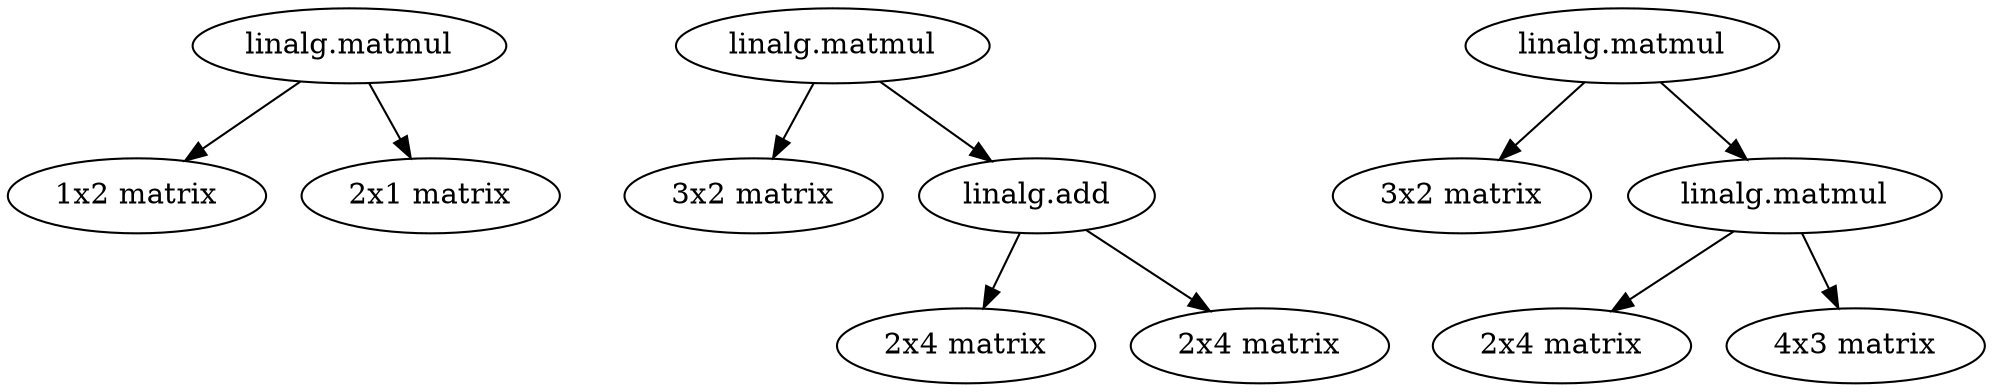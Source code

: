 digraph {
	0 [label="linalg.matmul", rows="NA", columns="NA", oldID="19", oldOpID="19"];
	1 [label="1x2 matrix", rows="1", columns="2", oldID="16", oldOpID="-1"];
	2 [label="2x1 matrix", rows="2", columns="1", oldID="21", oldOpID="21"];
	3 [label="linalg.matmul", rows="NA", columns="NA", oldID="12", oldOpID="12"];
	4 [label="3x2 matrix", rows="3", columns="2", oldID="7", oldOpID="7"];
	5 [label="linalg.add", rows="NA", columns="NA", oldID="6", oldOpID="6"];
	6 [label="2x4 matrix", rows="2", columns="4", oldID="8", oldOpID="8"];
	7 [label="2x4 matrix", rows="2", columns="4", oldID="11", oldOpID="11"];
	8 [label="linalg.matmul", rows="NA", columns="NA", oldID="3", oldOpID="3"];
	9 [label="3x2 matrix", rows="3", columns="2", oldID="1", oldOpID="1"];
	10 [label="linalg.matmul", rows="NA", columns="NA", oldID="0", oldOpID="0"];
	11 [label="2x4 matrix", rows="2", columns="4", oldID="2", oldOpID="2"];
	12 [label="4x3 matrix", rows="4", columns="3", oldID="5", oldOpID="5"];

	0 -> 1;
	0 -> 2;
	3 -> 4;
	3 -> 5;
	5 -> 6;
	5 -> 7;
	8 -> 9;
	8 -> 10;
	10 -> 11;
	10 -> 12;
}